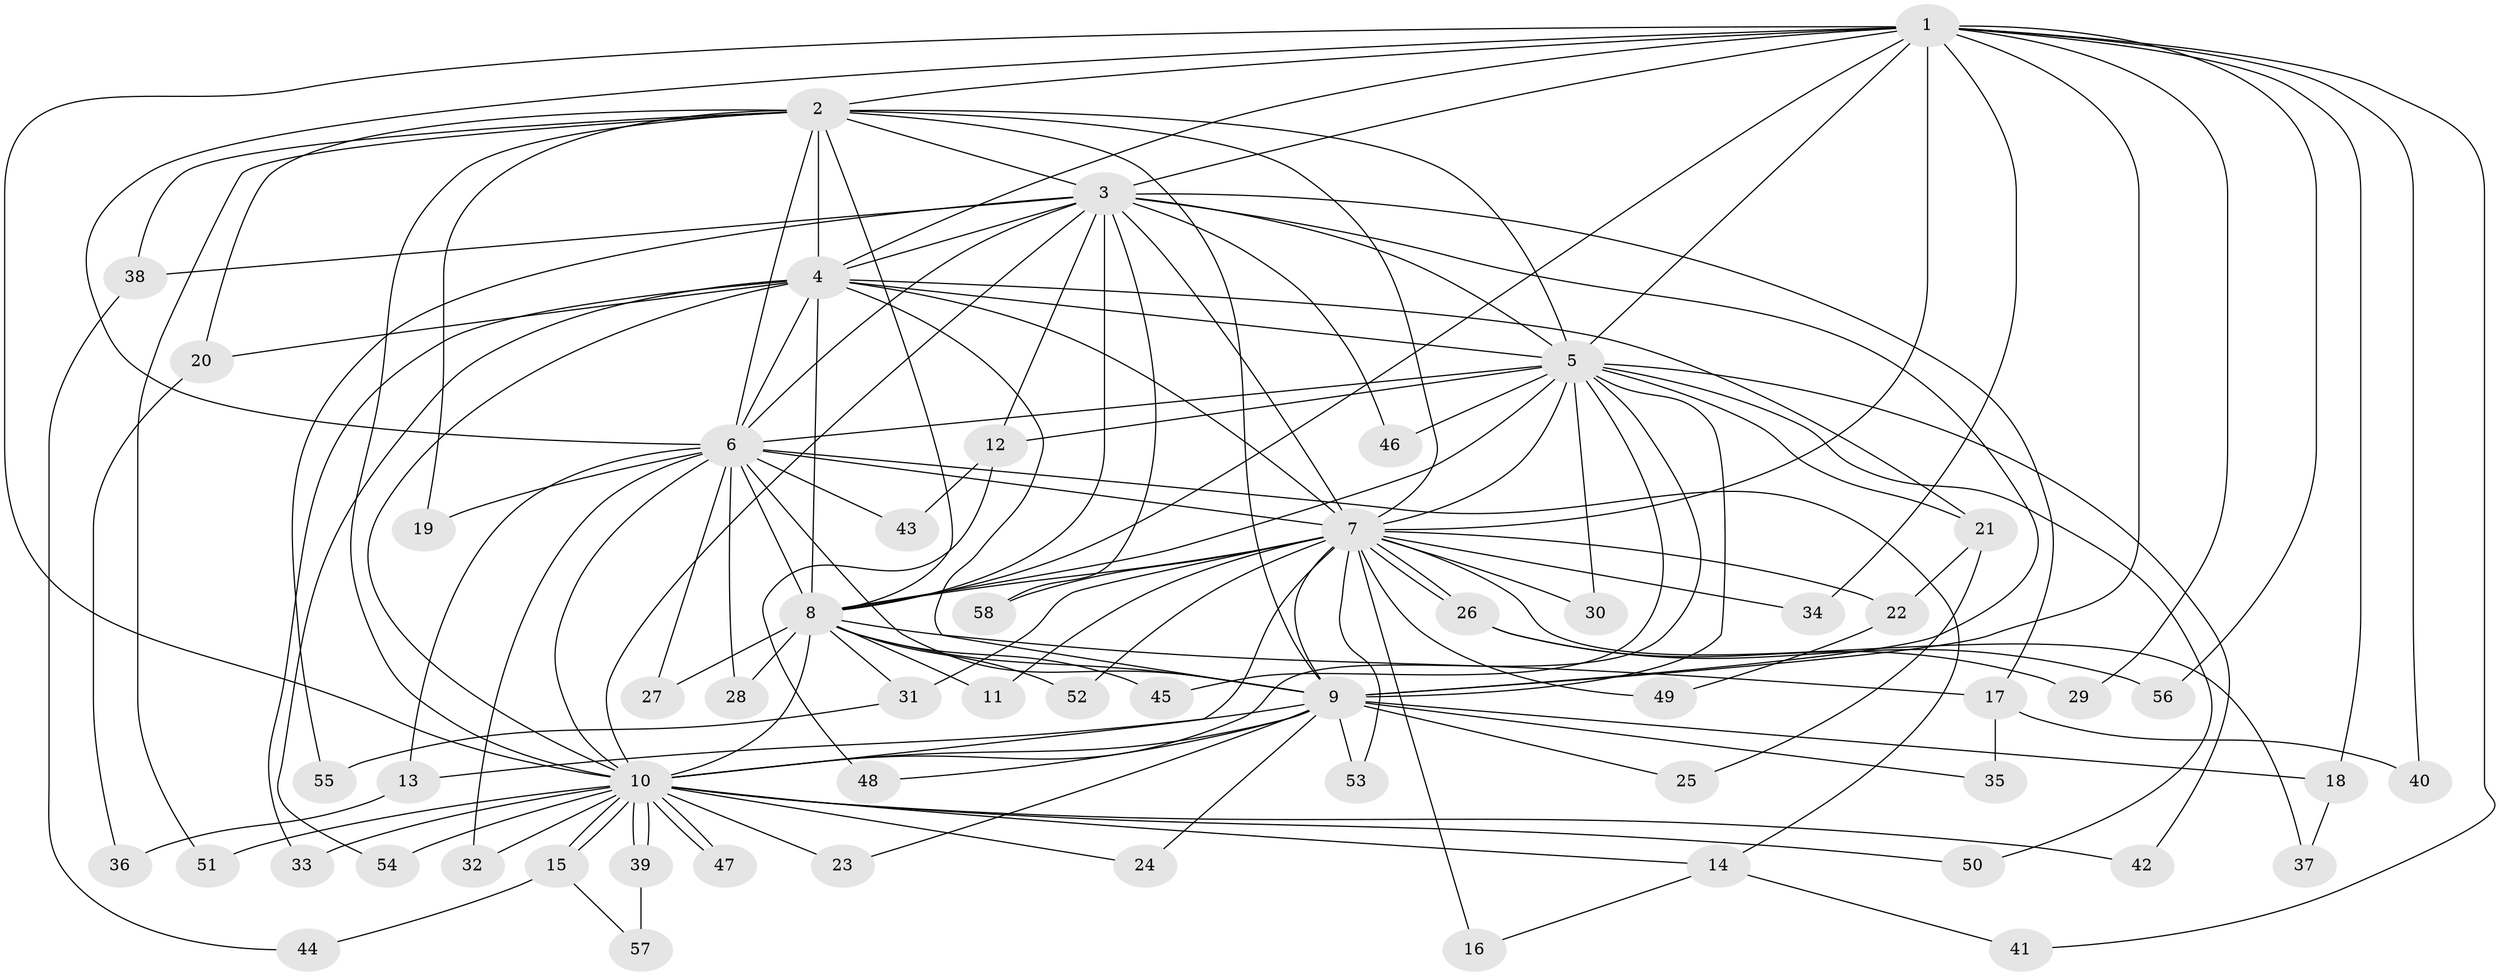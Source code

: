 // Generated by graph-tools (version 1.1) at 2025/01/03/09/25 03:01:17]
// undirected, 58 vertices, 141 edges
graph export_dot {
graph [start="1"]
  node [color=gray90,style=filled];
  1;
  2;
  3;
  4;
  5;
  6;
  7;
  8;
  9;
  10;
  11;
  12;
  13;
  14;
  15;
  16;
  17;
  18;
  19;
  20;
  21;
  22;
  23;
  24;
  25;
  26;
  27;
  28;
  29;
  30;
  31;
  32;
  33;
  34;
  35;
  36;
  37;
  38;
  39;
  40;
  41;
  42;
  43;
  44;
  45;
  46;
  47;
  48;
  49;
  50;
  51;
  52;
  53;
  54;
  55;
  56;
  57;
  58;
  1 -- 2;
  1 -- 3;
  1 -- 4;
  1 -- 5;
  1 -- 6;
  1 -- 7;
  1 -- 8;
  1 -- 9;
  1 -- 10;
  1 -- 18;
  1 -- 29;
  1 -- 34;
  1 -- 40;
  1 -- 41;
  1 -- 56;
  2 -- 3;
  2 -- 4;
  2 -- 5;
  2 -- 6;
  2 -- 7;
  2 -- 8;
  2 -- 9;
  2 -- 10;
  2 -- 19;
  2 -- 20;
  2 -- 38;
  2 -- 51;
  3 -- 4;
  3 -- 5;
  3 -- 6;
  3 -- 7;
  3 -- 8;
  3 -- 9;
  3 -- 10;
  3 -- 12;
  3 -- 17;
  3 -- 38;
  3 -- 46;
  3 -- 55;
  3 -- 58;
  4 -- 5;
  4 -- 6;
  4 -- 7;
  4 -- 8;
  4 -- 9;
  4 -- 10;
  4 -- 20;
  4 -- 21;
  4 -- 33;
  4 -- 54;
  5 -- 6;
  5 -- 7;
  5 -- 8;
  5 -- 9;
  5 -- 10;
  5 -- 12;
  5 -- 21;
  5 -- 30;
  5 -- 42;
  5 -- 45;
  5 -- 46;
  5 -- 50;
  6 -- 7;
  6 -- 8;
  6 -- 9;
  6 -- 10;
  6 -- 13;
  6 -- 14;
  6 -- 19;
  6 -- 27;
  6 -- 28;
  6 -- 32;
  6 -- 43;
  7 -- 8;
  7 -- 9;
  7 -- 10;
  7 -- 11;
  7 -- 16;
  7 -- 22;
  7 -- 26;
  7 -- 26;
  7 -- 30;
  7 -- 31;
  7 -- 34;
  7 -- 37;
  7 -- 49;
  7 -- 52;
  7 -- 53;
  7 -- 58;
  8 -- 9;
  8 -- 10;
  8 -- 11;
  8 -- 17;
  8 -- 27;
  8 -- 28;
  8 -- 31;
  8 -- 45;
  8 -- 52;
  9 -- 10;
  9 -- 13;
  9 -- 18;
  9 -- 23;
  9 -- 24;
  9 -- 25;
  9 -- 35;
  9 -- 48;
  9 -- 53;
  10 -- 14;
  10 -- 15;
  10 -- 15;
  10 -- 23;
  10 -- 24;
  10 -- 32;
  10 -- 33;
  10 -- 39;
  10 -- 39;
  10 -- 42;
  10 -- 47;
  10 -- 47;
  10 -- 50;
  10 -- 51;
  10 -- 54;
  12 -- 43;
  12 -- 48;
  13 -- 36;
  14 -- 16;
  14 -- 41;
  15 -- 44;
  15 -- 57;
  17 -- 35;
  17 -- 40;
  18 -- 37;
  20 -- 36;
  21 -- 22;
  21 -- 25;
  22 -- 49;
  26 -- 29;
  26 -- 56;
  31 -- 55;
  38 -- 44;
  39 -- 57;
}
